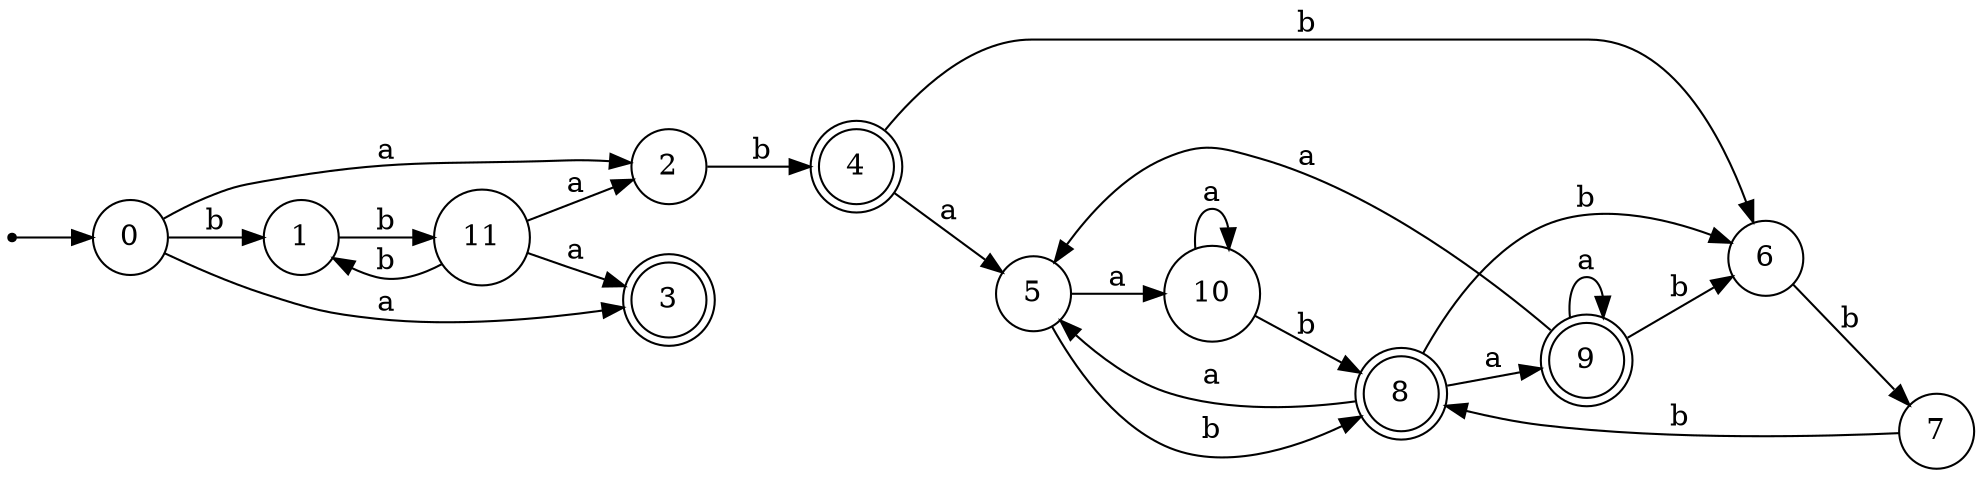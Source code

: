 digraph finite_state_machine {
rankdir=LR;
size="20,20";
node [shape = point]; "dummy0"
node [shape = circle]; "0";
"dummy0" -> "0";
node [shape = circle]; "1";
node [shape = circle]; "2";
node [shape = doublecircle]; "3";node [shape = doublecircle]; "4";node [shape = circle]; "5";
node [shape = circle]; "6";
node [shape = circle]; "7";
node [shape = doublecircle]; "8";node [shape = doublecircle]; "9";node [shape = circle]; "10";
node [shape = circle]; "11";
"0" -> "1" [label = "b"];
 "0" -> "2" [label = "a"];
 "0" -> "3" [label = "a"];
 "2" -> "4" [label = "b"];
 "4" -> "5" [label = "a"];
 "4" -> "6" [label = "b"];
 "6" -> "7" [label = "b"];
 "7" -> "8" [label = "b"];
 "8" -> "9" [label = "a"];
 "8" -> "5" [label = "a"];
 "8" -> "6" [label = "b"];
 "9" -> "9" [label = "a"];
 "9" -> "5" [label = "a"];
 "9" -> "6" [label = "b"];
 "5" -> "10" [label = "a"];
 "5" -> "8" [label = "b"];
 "10" -> "10" [label = "a"];
 "10" -> "8" [label = "b"];
 "1" -> "11" [label = "b"];
 "11" -> "1" [label = "b"];
 "11" -> "2" [label = "a"];
 "11" -> "3" [label = "a"];
 }
